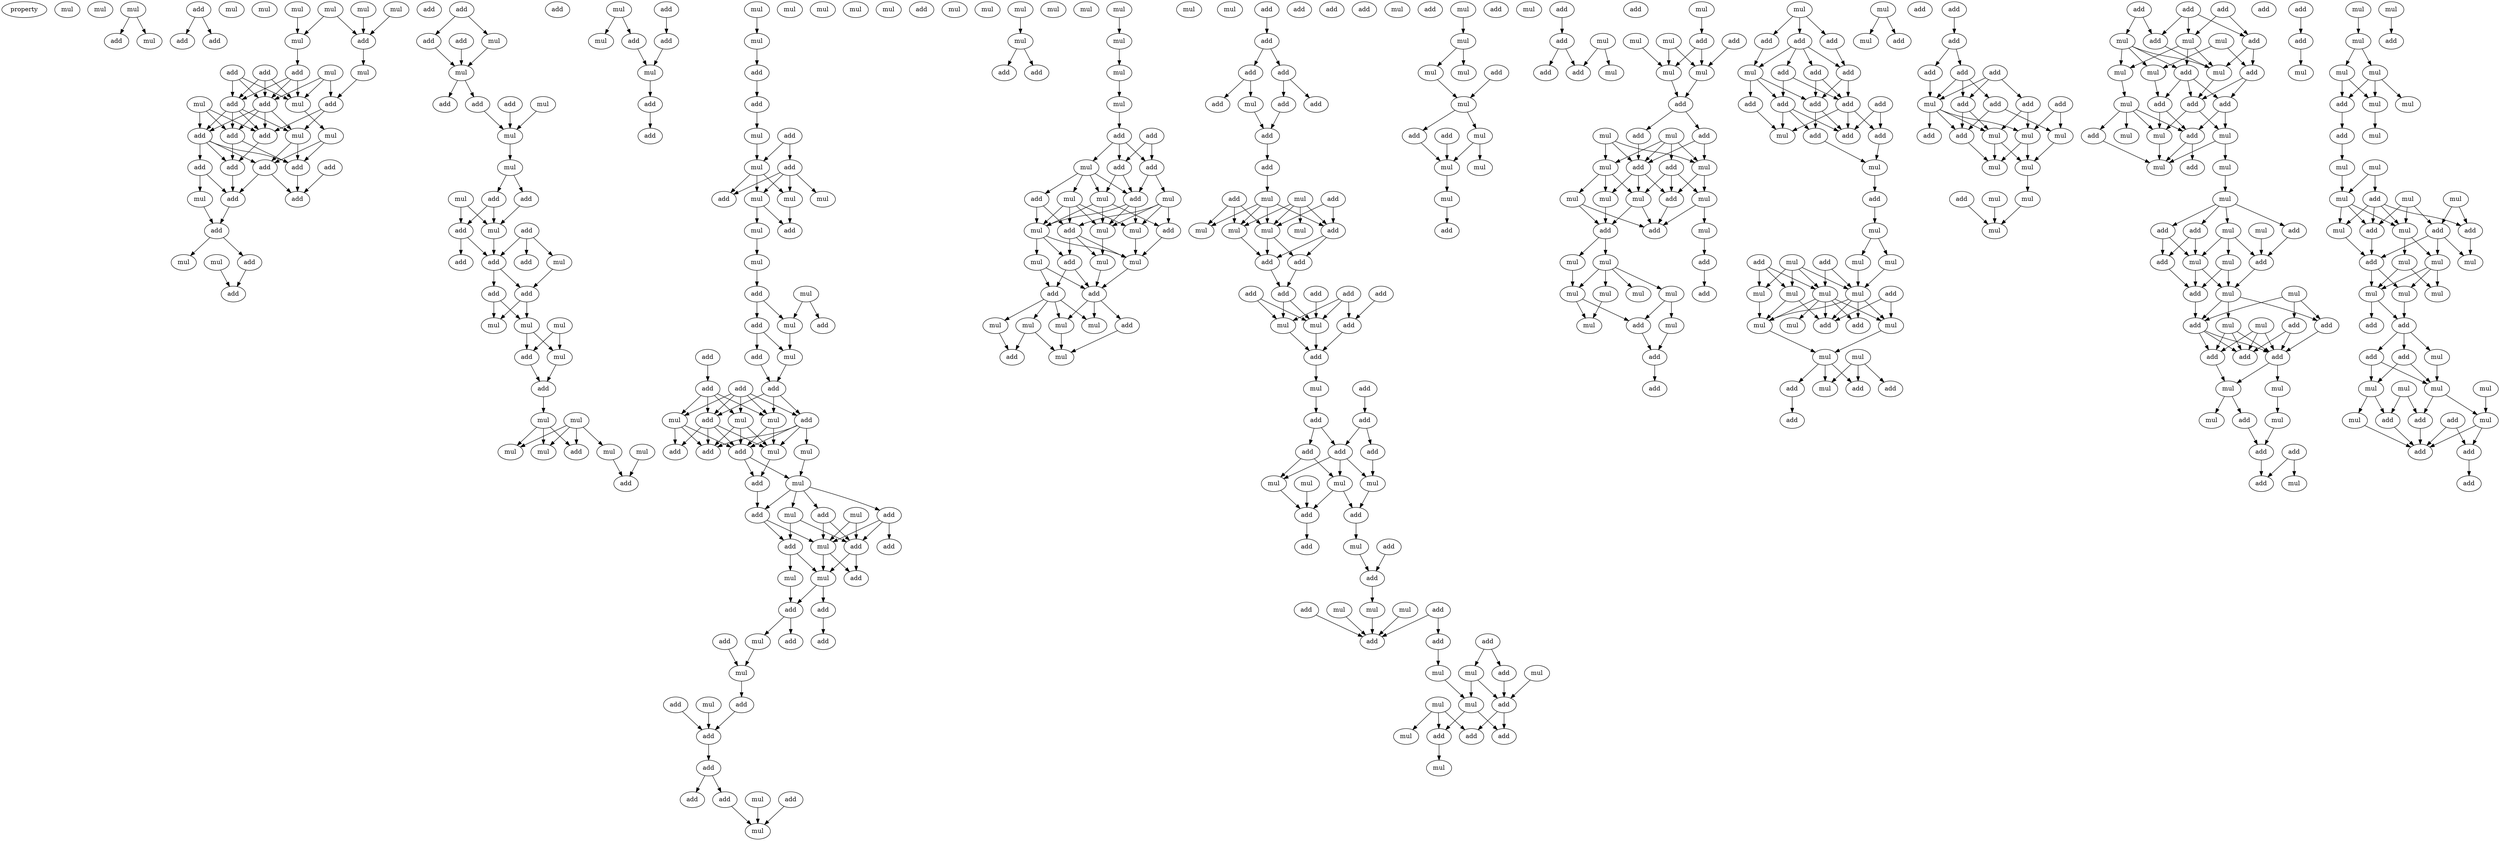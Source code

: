 digraph {
    node [fontcolor=black]
    property [mul=2,lf=1.8]
    0 [ label = mul ];
    1 [ label = mul ];
    2 [ label = mul ];
    3 [ label = add ];
    4 [ label = mul ];
    5 [ label = add ];
    6 [ label = add ];
    7 [ label = add ];
    8 [ label = mul ];
    9 [ label = mul ];
    10 [ label = mul ];
    11 [ label = mul ];
    12 [ label = mul ];
    13 [ label = mul ];
    14 [ label = add ];
    15 [ label = mul ];
    16 [ label = add ];
    17 [ label = add ];
    18 [ label = add ];
    19 [ label = mul ];
    20 [ label = mul ];
    21 [ label = add ];
    22 [ label = mul ];
    23 [ label = add ];
    24 [ label = add ];
    25 [ label = mul ];
    26 [ label = add ];
    27 [ label = add ];
    28 [ label = mul ];
    29 [ label = mul ];
    30 [ label = add ];
    31 [ label = add ];
    32 [ label = add ];
    33 [ label = add ];
    34 [ label = add ];
    35 [ label = add ];
    36 [ label = add ];
    37 [ label = add ];
    38 [ label = mul ];
    39 [ label = add ];
    40 [ label = add ];
    41 [ label = mul ];
    42 [ label = mul ];
    43 [ label = add ];
    44 [ label = add ];
    45 [ label = add ];
    46 [ label = mul ];
    47 [ label = add ];
    48 [ label = add ];
    49 [ label = mul ];
    50 [ label = add ];
    51 [ label = add ];
    52 [ label = add ];
    53 [ label = mul ];
    54 [ label = mul ];
    55 [ label = mul ];
    56 [ label = mul ];
    57 [ label = add ];
    58 [ label = add ];
    59 [ label = mul ];
    60 [ label = add ];
    61 [ label = add ];
    62 [ label = add ];
    63 [ label = add ];
    64 [ label = add ];
    65 [ label = mul ];
    66 [ label = add ];
    67 [ label = add ];
    68 [ label = mul ];
    69 [ label = mul ];
    70 [ label = mul ];
    71 [ label = add ];
    72 [ label = mul ];
    73 [ label = add ];
    74 [ label = mul ];
    75 [ label = mul ];
    76 [ label = mul ];
    77 [ label = mul ];
    78 [ label = mul ];
    79 [ label = add ];
    80 [ label = mul ];
    81 [ label = add ];
    82 [ label = add ];
    83 [ label = mul ];
    84 [ label = add ];
    85 [ label = add ];
    86 [ label = mul ];
    87 [ label = add ];
    88 [ label = mul ];
    89 [ label = mul ];
    90 [ label = mul ];
    91 [ label = add ];
    92 [ label = add ];
    93 [ label = add ];
    94 [ label = add ];
    95 [ label = add ];
    96 [ label = mul ];
    97 [ label = mul ];
    98 [ label = mul ];
    99 [ label = add ];
    100 [ label = add ];
    101 [ label = mul ];
    102 [ label = mul ];
    103 [ label = mul ];
    104 [ label = mul ];
    105 [ label = add ];
    106 [ label = mul ];
    107 [ label = mul ];
    108 [ label = add ];
    109 [ label = mul ];
    110 [ label = mul ];
    111 [ label = add ];
    112 [ label = mul ];
    113 [ label = add ];
    114 [ label = mul ];
    115 [ label = add ];
    116 [ label = mul ];
    117 [ label = add ];
    118 [ label = add ];
    119 [ label = add ];
    120 [ label = add ];
    121 [ label = mul ];
    122 [ label = add ];
    123 [ label = mul ];
    124 [ label = add ];
    125 [ label = mul ];
    126 [ label = add ];
    127 [ label = add ];
    128 [ label = mul ];
    129 [ label = mul ];
    130 [ label = add ];
    131 [ label = add ];
    132 [ label = mul ];
    133 [ label = add ];
    134 [ label = add ];
    135 [ label = mul ];
    136 [ label = add ];
    137 [ label = mul ];
    138 [ label = mul ];
    139 [ label = add ];
    140 [ label = add ];
    141 [ label = add ];
    142 [ label = add ];
    143 [ label = mul ];
    144 [ label = mul ];
    145 [ label = add ];
    146 [ label = add ];
    147 [ label = add ];
    148 [ label = mul ];
    149 [ label = add ];
    150 [ label = add ];
    151 [ label = mul ];
    152 [ label = add ];
    153 [ label = add ];
    154 [ label = mul ];
    155 [ label = add ];
    156 [ label = mul ];
    157 [ label = add ];
    158 [ label = add ];
    159 [ label = add ];
    160 [ label = add ];
    161 [ label = mul ];
    162 [ label = mul ];
    163 [ label = add ];
    164 [ label = mul ];
    165 [ label = mul ];
    166 [ label = mul ];
    167 [ label = mul ];
    168 [ label = mul ];
    169 [ label = add ];
    170 [ label = add ];
    171 [ label = mul ];
    172 [ label = mul ];
    173 [ label = mul ];
    174 [ label = mul ];
    175 [ label = mul ];
    176 [ label = mul ];
    177 [ label = add ];
    178 [ label = add ];
    179 [ label = add ];
    180 [ label = add ];
    181 [ label = mul ];
    182 [ label = mul ];
    183 [ label = add ];
    184 [ label = mul ];
    185 [ label = add ];
    186 [ label = mul ];
    187 [ label = mul ];
    188 [ label = mul ];
    189 [ label = add ];
    190 [ label = mul ];
    191 [ label = add ];
    192 [ label = mul ];
    193 [ label = mul ];
    194 [ label = mul ];
    195 [ label = add ];
    196 [ label = add ];
    197 [ label = add ];
    198 [ label = mul ];
    199 [ label = mul ];
    200 [ label = mul ];
    201 [ label = mul ];
    202 [ label = add ];
    203 [ label = mul ];
    204 [ label = add ];
    205 [ label = add ];
    206 [ label = add ];
    207 [ label = add ];
    208 [ label = add ];
    209 [ label = add ];
    210 [ label = add ];
    211 [ label = add ];
    212 [ label = mul ];
    213 [ label = add ];
    214 [ label = add ];
    215 [ label = add ];
    216 [ label = add ];
    217 [ label = mul ];
    218 [ label = add ];
    219 [ label = mul ];
    220 [ label = add ];
    221 [ label = mul ];
    222 [ label = mul ];
    223 [ label = mul ];
    224 [ label = add ];
    225 [ label = mul ];
    226 [ label = add ];
    227 [ label = add ];
    228 [ label = add ];
    229 [ label = add ];
    230 [ label = add ];
    231 [ label = add ];
    232 [ label = add ];
    233 [ label = mul ];
    234 [ label = add ];
    235 [ label = mul ];
    236 [ label = add ];
    237 [ label = add ];
    238 [ label = add ];
    239 [ label = mul ];
    240 [ label = add ];
    241 [ label = add ];
    242 [ label = add ];
    243 [ label = add ];
    244 [ label = add ];
    245 [ label = mul ];
    246 [ label = mul ];
    247 [ label = mul ];
    248 [ label = mul ];
    249 [ label = add ];
    250 [ label = add ];
    251 [ label = mul ];
    252 [ label = mul ];
    253 [ label = add ];
    254 [ label = add ];
    255 [ label = add ];
    256 [ label = add ];
    257 [ label = mul ];
    258 [ label = mul ];
    259 [ label = mul ];
    260 [ label = add ];
    261 [ label = add ];
    262 [ label = add ];
    263 [ label = add ];
    264 [ label = add ];
    265 [ label = add ];
    266 [ label = mul ];
    267 [ label = mul ];
    268 [ label = mul ];
    269 [ label = mul ];
    270 [ label = mul ];
    271 [ label = add ];
    272 [ label = mul ];
    273 [ label = add ];
    274 [ label = add ];
    275 [ label = add ];
    276 [ label = mul ];
    277 [ label = mul ];
    278 [ label = mul ];
    279 [ label = mul ];
    280 [ label = add ];
    281 [ label = mul ];
    282 [ label = mul ];
    283 [ label = add ];
    284 [ label = mul ];
    285 [ label = add ];
    286 [ label = mul ];
    287 [ label = add ];
    288 [ label = mul ];
    289 [ label = mul ];
    290 [ label = mul ];
    291 [ label = add ];
    292 [ label = add ];
    293 [ label = add ];
    294 [ label = mul ];
    295 [ label = add ];
    296 [ label = mul ];
    297 [ label = add ];
    298 [ label = add ];
    299 [ label = mul ];
    300 [ label = mul ];
    301 [ label = add ];
    302 [ label = mul ];
    303 [ label = add ];
    304 [ label = mul ];
    305 [ label = mul ];
    306 [ label = add ];
    307 [ label = add ];
    308 [ label = add ];
    309 [ label = mul ];
    310 [ label = mul ];
    311 [ label = add ];
    312 [ label = mul ];
    313 [ label = mul ];
    314 [ label = add ];
    315 [ label = add ];
    316 [ label = mul ];
    317 [ label = mul ];
    318 [ label = mul ];
    319 [ label = mul ];
    320 [ label = mul ];
    321 [ label = add ];
    322 [ label = add ];
    323 [ label = mul ];
    324 [ label = mul ];
    325 [ label = add ];
    326 [ label = mul ];
    327 [ label = mul ];
    328 [ label = add ];
    329 [ label = mul ];
    330 [ label = mul ];
    331 [ label = add ];
    332 [ label = mul ];
    333 [ label = mul ];
    334 [ label = add ];
    335 [ label = mul ];
    336 [ label = add ];
    337 [ label = add ];
    338 [ label = add ];
    339 [ label = add ];
    340 [ label = add ];
    341 [ label = mul ];
    342 [ label = add ];
    343 [ label = add ];
    344 [ label = add ];
    345 [ label = add ];
    346 [ label = add ];
    347 [ label = add ];
    348 [ label = add ];
    349 [ label = add ];
    350 [ label = add ];
    351 [ label = mul ];
    352 [ label = add ];
    353 [ label = mul ];
    354 [ label = add ];
    355 [ label = mul ];
    356 [ label = mul ];
    357 [ label = add ];
    358 [ label = mul ];
    359 [ label = mul ];
    360 [ label = add ];
    361 [ label = mul ];
    362 [ label = mul ];
    363 [ label = mul ];
    364 [ label = add ];
    365 [ label = mul ];
    366 [ label = add ];
    367 [ label = mul ];
    368 [ label = mul ];
    369 [ label = add ];
    370 [ label = mul ];
    371 [ label = mul ];
    372 [ label = mul ];
    373 [ label = add ];
    374 [ label = mul ];
    375 [ label = add ];
    376 [ label = add ];
    377 [ label = add ];
    378 [ label = mul ];
    379 [ label = mul ];
    380 [ label = add ];
    381 [ label = add ];
    382 [ label = add ];
    383 [ label = add ];
    384 [ label = add ];
    385 [ label = add ];
    386 [ label = add ];
    387 [ label = add ];
    388 [ label = add ];
    389 [ label = add ];
    390 [ label = add ];
    391 [ label = mul ];
    392 [ label = mul ];
    393 [ label = mul ];
    394 [ label = mul ];
    395 [ label = add ];
    396 [ label = add ];
    397 [ label = mul ];
    398 [ label = mul ];
    399 [ label = add ];
    400 [ label = mul ];
    401 [ label = mul ];
    402 [ label = mul ];
    403 [ label = add ];
    404 [ label = add ];
    405 [ label = add ];
    406 [ label = mul ];
    407 [ label = add ];
    408 [ label = mul ];
    409 [ label = add ];
    410 [ label = mul ];
    411 [ label = mul ];
    412 [ label = mul ];
    413 [ label = mul ];
    414 [ label = add ];
    415 [ label = add ];
    416 [ label = mul ];
    417 [ label = add ];
    418 [ label = add ];
    419 [ label = add ];
    420 [ label = mul ];
    421 [ label = add ];
    422 [ label = add ];
    423 [ label = mul ];
    424 [ label = mul ];
    425 [ label = mul ];
    426 [ label = add ];
    427 [ label = mul ];
    428 [ label = mul ];
    429 [ label = add ];
    430 [ label = mul ];
    431 [ label = add ];
    432 [ label = add ];
    433 [ label = mul ];
    434 [ label = add ];
    435 [ label = add ];
    436 [ label = mul ];
    437 [ label = mul ];
    438 [ label = add ];
    439 [ label = mul ];
    440 [ label = mul ];
    441 [ label = mul ];
    442 [ label = add ];
    443 [ label = mul ];
    444 [ label = add ];
    445 [ label = add ];
    446 [ label = add ];
    447 [ label = add ];
    448 [ label = add ];
    449 [ label = mul ];
    450 [ label = mul ];
    451 [ label = mul ];
    452 [ label = add ];
    453 [ label = mul ];
    454 [ label = add ];
    455 [ label = add ];
    456 [ label = mul ];
    457 [ label = add ];
    458 [ label = add ];
    459 [ label = add ];
    460 [ label = add ];
    461 [ label = mul ];
    462 [ label = mul ];
    463 [ label = mul ];
    464 [ label = mul ];
    465 [ label = mul ];
    466 [ label = mul ];
    467 [ label = mul ];
    468 [ label = mul ];
    469 [ label = add ];
    470 [ label = add ];
    471 [ label = mul ];
    472 [ label = add ];
    473 [ label = mul ];
    474 [ label = mul ];
    475 [ label = mul ];
    476 [ label = mul ];
    477 [ label = add ];
    478 [ label = mul ];
    479 [ label = mul ];
    480 [ label = mul ];
    481 [ label = add ];
    482 [ label = add ];
    483 [ label = add ];
    484 [ label = add ];
    485 [ label = mul ];
    486 [ label = mul ];
    487 [ label = mul ];
    488 [ label = mul ];
    489 [ label = mul ];
    490 [ label = mul ];
    491 [ label = add ];
    492 [ label = add ];
    493 [ label = add ];
    494 [ label = add ];
    495 [ label = mul ];
    496 [ label = mul ];
    497 [ label = mul ];
    498 [ label = mul ];
    499 [ label = mul ];
    500 [ label = mul ];
    501 [ label = add ];
    502 [ label = mul ];
    503 [ label = add ];
    504 [ label = add ];
    505 [ label = add ];
    506 [ label = add ];
    507 [ label = add ];
    2 -> 7 [ name = 0 ];
    2 -> 8 [ name = 1 ];
    3 -> 5 [ name = 2 ];
    3 -> 6 [ name = 3 ];
    10 -> 14 [ name = 4 ];
    11 -> 15 [ name = 5 ];
    12 -> 14 [ name = 6 ];
    12 -> 15 [ name = 7 ];
    13 -> 14 [ name = 8 ];
    14 -> 19 [ name = 9 ];
    15 -> 17 [ name = 10 ];
    16 -> 21 [ name = 11 ];
    16 -> 24 [ name = 12 ];
    16 -> 25 [ name = 13 ];
    17 -> 21 [ name = 14 ];
    17 -> 24 [ name = 15 ];
    17 -> 25 [ name = 16 ];
    18 -> 21 [ name = 17 ];
    18 -> 24 [ name = 18 ];
    18 -> 25 [ name = 19 ];
    19 -> 23 [ name = 20 ];
    20 -> 21 [ name = 21 ];
    20 -> 23 [ name = 22 ];
    20 -> 25 [ name = 23 ];
    21 -> 26 [ name = 24 ];
    21 -> 27 [ name = 25 ];
    21 -> 28 [ name = 26 ];
    21 -> 30 [ name = 27 ];
    22 -> 26 [ name = 28 ];
    22 -> 27 [ name = 29 ];
    22 -> 30 [ name = 30 ];
    23 -> 28 [ name = 31 ];
    23 -> 30 [ name = 32 ];
    24 -> 26 [ name = 33 ];
    24 -> 27 [ name = 34 ];
    24 -> 28 [ name = 35 ];
    24 -> 30 [ name = 36 ];
    25 -> 29 [ name = 37 ];
    26 -> 31 [ name = 38 ];
    26 -> 33 [ name = 39 ];
    26 -> 34 [ name = 40 ];
    26 -> 35 [ name = 41 ];
    27 -> 31 [ name = 42 ];
    27 -> 33 [ name = 43 ];
    28 -> 31 [ name = 44 ];
    28 -> 35 [ name = 45 ];
    29 -> 31 [ name = 46 ];
    29 -> 35 [ name = 47 ];
    30 -> 33 [ name = 48 ];
    31 -> 36 [ name = 49 ];
    32 -> 36 [ name = 50 ];
    33 -> 37 [ name = 51 ];
    34 -> 37 [ name = 52 ];
    34 -> 38 [ name = 53 ];
    35 -> 36 [ name = 54 ];
    35 -> 37 [ name = 55 ];
    37 -> 39 [ name = 56 ];
    38 -> 39 [ name = 57 ];
    39 -> 41 [ name = 58 ];
    39 -> 43 [ name = 59 ];
    42 -> 44 [ name = 60 ];
    43 -> 44 [ name = 61 ];
    45 -> 46 [ name = 62 ];
    45 -> 48 [ name = 63 ];
    46 -> 49 [ name = 64 ];
    47 -> 49 [ name = 65 ];
    48 -> 49 [ name = 66 ];
    49 -> 50 [ name = 67 ];
    49 -> 51 [ name = 68 ];
    51 -> 54 [ name = 69 ];
    52 -> 54 [ name = 70 ];
    53 -> 54 [ name = 71 ];
    54 -> 55 [ name = 72 ];
    55 -> 57 [ name = 73 ];
    55 -> 58 [ name = 74 ];
    56 -> 59 [ name = 75 ];
    56 -> 60 [ name = 76 ];
    57 -> 59 [ name = 77 ];
    57 -> 60 [ name = 78 ];
    58 -> 59 [ name = 79 ];
    59 -> 63 [ name = 80 ];
    60 -> 63 [ name = 81 ];
    60 -> 64 [ name = 82 ];
    61 -> 62 [ name = 83 ];
    61 -> 63 [ name = 84 ];
    61 -> 65 [ name = 85 ];
    63 -> 66 [ name = 86 ];
    63 -> 67 [ name = 87 ];
    65 -> 66 [ name = 88 ];
    66 -> 68 [ name = 89 ];
    66 -> 70 [ name = 90 ];
    67 -> 68 [ name = 91 ];
    67 -> 70 [ name = 92 ];
    69 -> 71 [ name = 93 ];
    69 -> 72 [ name = 94 ];
    70 -> 71 [ name = 95 ];
    70 -> 72 [ name = 96 ];
    71 -> 73 [ name = 97 ];
    72 -> 73 [ name = 98 ];
    73 -> 74 [ name = 99 ];
    74 -> 76 [ name = 100 ];
    74 -> 78 [ name = 101 ];
    74 -> 79 [ name = 102 ];
    75 -> 76 [ name = 103 ];
    75 -> 78 [ name = 104 ];
    75 -> 79 [ name = 105 ];
    75 -> 80 [ name = 106 ];
    77 -> 81 [ name = 107 ];
    80 -> 81 [ name = 108 ];
    83 -> 86 [ name = 109 ];
    83 -> 87 [ name = 110 ];
    84 -> 85 [ name = 111 ];
    85 -> 88 [ name = 112 ];
    87 -> 88 [ name = 113 ];
    88 -> 91 [ name = 114 ];
    89 -> 90 [ name = 115 ];
    90 -> 92 [ name = 116 ];
    91 -> 93 [ name = 117 ];
    92 -> 94 [ name = 118 ];
    94 -> 97 [ name = 119 ];
    95 -> 98 [ name = 120 ];
    95 -> 99 [ name = 121 ];
    97 -> 98 [ name = 122 ];
    98 -> 100 [ name = 123 ];
    98 -> 101 [ name = 124 ];
    98 -> 102 [ name = 125 ];
    99 -> 100 [ name = 126 ];
    99 -> 101 [ name = 127 ];
    99 -> 102 [ name = 128 ];
    99 -> 103 [ name = 129 ];
    101 -> 104 [ name = 130 ];
    101 -> 105 [ name = 131 ];
    102 -> 105 [ name = 132 ];
    104 -> 107 [ name = 133 ];
    107 -> 108 [ name = 134 ];
    108 -> 113 [ name = 135 ];
    108 -> 114 [ name = 136 ];
    109 -> 111 [ name = 137 ];
    109 -> 114 [ name = 138 ];
    113 -> 115 [ name = 139 ];
    113 -> 116 [ name = 140 ];
    114 -> 116 [ name = 141 ];
    115 -> 119 [ name = 142 ];
    116 -> 119 [ name = 143 ];
    117 -> 120 [ name = 144 ];
    118 -> 121 [ name = 145 ];
    118 -> 122 [ name = 146 ];
    118 -> 123 [ name = 147 ];
    118 -> 124 [ name = 148 ];
    118 -> 125 [ name = 149 ];
    119 -> 122 [ name = 150 ];
    119 -> 124 [ name = 151 ];
    119 -> 125 [ name = 152 ];
    120 -> 121 [ name = 153 ];
    120 -> 122 [ name = 154 ];
    120 -> 123 [ name = 155 ];
    120 -> 125 [ name = 156 ];
    121 -> 126 [ name = 157 ];
    121 -> 127 [ name = 158 ];
    121 -> 129 [ name = 159 ];
    122 -> 126 [ name = 160 ];
    122 -> 127 [ name = 161 ];
    122 -> 129 [ name = 162 ];
    122 -> 130 [ name = 163 ];
    123 -> 126 [ name = 164 ];
    123 -> 127 [ name = 165 ];
    123 -> 130 [ name = 166 ];
    124 -> 126 [ name = 167 ];
    124 -> 127 [ name = 168 ];
    124 -> 128 [ name = 169 ];
    124 -> 129 [ name = 170 ];
    125 -> 126 [ name = 171 ];
    125 -> 129 [ name = 172 ];
    126 -> 131 [ name = 173 ];
    126 -> 132 [ name = 174 ];
    128 -> 132 [ name = 175 ];
    129 -> 131 [ name = 176 ];
    131 -> 134 [ name = 177 ];
    132 -> 133 [ name = 178 ];
    132 -> 134 [ name = 179 ];
    132 -> 135 [ name = 180 ];
    132 -> 136 [ name = 181 ];
    133 -> 138 [ name = 182 ];
    133 -> 139 [ name = 183 ];
    134 -> 138 [ name = 184 ];
    134 -> 140 [ name = 185 ];
    135 -> 139 [ name = 186 ];
    135 -> 140 [ name = 187 ];
    136 -> 138 [ name = 188 ];
    136 -> 139 [ name = 189 ];
    136 -> 141 [ name = 190 ];
    137 -> 138 [ name = 191 ];
    137 -> 139 [ name = 192 ];
    138 -> 142 [ name = 193 ];
    138 -> 144 [ name = 194 ];
    139 -> 142 [ name = 195 ];
    139 -> 144 [ name = 196 ];
    140 -> 143 [ name = 197 ];
    140 -> 144 [ name = 198 ];
    143 -> 145 [ name = 199 ];
    144 -> 145 [ name = 200 ];
    144 -> 146 [ name = 201 ];
    145 -> 148 [ name = 202 ];
    145 -> 149 [ name = 203 ];
    146 -> 150 [ name = 204 ];
    147 -> 151 [ name = 205 ];
    148 -> 151 [ name = 206 ];
    151 -> 155 [ name = 207 ];
    152 -> 157 [ name = 208 ];
    154 -> 157 [ name = 209 ];
    155 -> 157 [ name = 210 ];
    157 -> 158 [ name = 211 ];
    158 -> 159 [ name = 212 ];
    158 -> 160 [ name = 213 ];
    160 -> 164 [ name = 214 ];
    161 -> 164 [ name = 215 ];
    163 -> 164 [ name = 216 ];
    165 -> 168 [ name = 217 ];
    168 -> 169 [ name = 218 ];
    168 -> 170 [ name = 219 ];
    171 -> 172 [ name = 220 ];
    172 -> 174 [ name = 221 ];
    174 -> 176 [ name = 222 ];
    176 -> 177 [ name = 223 ];
    177 -> 179 [ name = 224 ];
    177 -> 180 [ name = 225 ];
    177 -> 181 [ name = 226 ];
    178 -> 179 [ name = 227 ];
    178 -> 180 [ name = 228 ];
    179 -> 182 [ name = 229 ];
    179 -> 185 [ name = 230 ];
    180 -> 184 [ name = 231 ];
    180 -> 185 [ name = 232 ];
    181 -> 182 [ name = 233 ];
    181 -> 183 [ name = 234 ];
    181 -> 185 [ name = 235 ];
    181 -> 186 [ name = 236 ];
    182 -> 188 [ name = 237 ];
    182 -> 190 [ name = 238 ];
    182 -> 191 [ name = 239 ];
    183 -> 189 [ name = 240 ];
    183 -> 190 [ name = 241 ];
    184 -> 187 [ name = 242 ];
    184 -> 188 [ name = 243 ];
    184 -> 189 [ name = 244 ];
    184 -> 191 [ name = 245 ];
    185 -> 187 [ name = 246 ];
    185 -> 188 [ name = 247 ];
    185 -> 190 [ name = 248 ];
    186 -> 187 [ name = 249 ];
    186 -> 188 [ name = 250 ];
    186 -> 189 [ name = 251 ];
    186 -> 190 [ name = 252 ];
    187 -> 194 [ name = 253 ];
    188 -> 193 [ name = 254 ];
    189 -> 193 [ name = 255 ];
    189 -> 194 [ name = 256 ];
    189 -> 195 [ name = 257 ];
    190 -> 192 [ name = 258 ];
    190 -> 194 [ name = 259 ];
    190 -> 195 [ name = 260 ];
    191 -> 194 [ name = 261 ];
    192 -> 196 [ name = 262 ];
    192 -> 197 [ name = 263 ];
    193 -> 196 [ name = 264 ];
    194 -> 196 [ name = 265 ];
    195 -> 196 [ name = 266 ];
    195 -> 197 [ name = 267 ];
    196 -> 200 [ name = 268 ];
    196 -> 201 [ name = 269 ];
    196 -> 202 [ name = 270 ];
    197 -> 198 [ name = 271 ];
    197 -> 199 [ name = 272 ];
    197 -> 200 [ name = 273 ];
    197 -> 201 [ name = 274 ];
    198 -> 204 [ name = 275 ];
    199 -> 203 [ name = 276 ];
    199 -> 204 [ name = 277 ];
    201 -> 203 [ name = 278 ];
    202 -> 203 [ name = 279 ];
    205 -> 207 [ name = 280 ];
    207 -> 208 [ name = 281 ];
    207 -> 209 [ name = 282 ];
    208 -> 210 [ name = 283 ];
    208 -> 212 [ name = 284 ];
    209 -> 211 [ name = 285 ];
    209 -> 214 [ name = 286 ];
    212 -> 215 [ name = 287 ];
    214 -> 215 [ name = 288 ];
    215 -> 216 [ name = 289 ];
    216 -> 217 [ name = 290 ];
    217 -> 221 [ name = 291 ];
    217 -> 222 [ name = 292 ];
    217 -> 224 [ name = 293 ];
    217 -> 225 [ name = 294 ];
    218 -> 221 [ name = 295 ];
    218 -> 222 [ name = 296 ];
    218 -> 225 [ name = 297 ];
    219 -> 222 [ name = 298 ];
    219 -> 223 [ name = 299 ];
    219 -> 224 [ name = 300 ];
    219 -> 225 [ name = 301 ];
    220 -> 222 [ name = 302 ];
    220 -> 224 [ name = 303 ];
    222 -> 226 [ name = 304 ];
    222 -> 227 [ name = 305 ];
    224 -> 226 [ name = 306 ];
    224 -> 227 [ name = 307 ];
    225 -> 226 [ name = 308 ];
    226 -> 230 [ name = 309 ];
    227 -> 230 [ name = 310 ];
    228 -> 235 [ name = 311 ];
    229 -> 233 [ name = 312 ];
    229 -> 234 [ name = 313 ];
    229 -> 235 [ name = 314 ];
    230 -> 233 [ name = 315 ];
    230 -> 235 [ name = 316 ];
    231 -> 234 [ name = 317 ];
    232 -> 233 [ name = 318 ];
    232 -> 235 [ name = 319 ];
    233 -> 236 [ name = 320 ];
    234 -> 236 [ name = 321 ];
    235 -> 236 [ name = 322 ];
    236 -> 239 [ name = 323 ];
    238 -> 241 [ name = 324 ];
    239 -> 240 [ name = 325 ];
    240 -> 242 [ name = 326 ];
    240 -> 244 [ name = 327 ];
    241 -> 242 [ name = 328 ];
    241 -> 243 [ name = 329 ];
    242 -> 245 [ name = 330 ];
    242 -> 246 [ name = 331 ];
    242 -> 248 [ name = 332 ];
    243 -> 246 [ name = 333 ];
    244 -> 245 [ name = 334 ];
    244 -> 248 [ name = 335 ];
    245 -> 249 [ name = 336 ];
    245 -> 250 [ name = 337 ];
    246 -> 249 [ name = 338 ];
    247 -> 250 [ name = 339 ];
    248 -> 250 [ name = 340 ];
    249 -> 252 [ name = 341 ];
    250 -> 253 [ name = 342 ];
    252 -> 256 [ name = 343 ];
    255 -> 256 [ name = 344 ];
    256 -> 258 [ name = 345 ];
    257 -> 264 [ name = 346 ];
    258 -> 264 [ name = 347 ];
    259 -> 264 [ name = 348 ];
    260 -> 264 [ name = 349 ];
    261 -> 263 [ name = 350 ];
    261 -> 264 [ name = 351 ];
    262 -> 265 [ name = 352 ];
    262 -> 268 [ name = 353 ];
    263 -> 267 [ name = 354 ];
    265 -> 271 [ name = 355 ];
    266 -> 271 [ name = 356 ];
    267 -> 269 [ name = 357 ];
    268 -> 269 [ name = 358 ];
    268 -> 271 [ name = 359 ];
    269 -> 274 [ name = 360 ];
    269 -> 275 [ name = 361 ];
    270 -> 272 [ name = 362 ];
    270 -> 273 [ name = 363 ];
    270 -> 274 [ name = 364 ];
    271 -> 273 [ name = 365 ];
    271 -> 275 [ name = 366 ];
    274 -> 276 [ name = 367 ];
    277 -> 278 [ name = 368 ];
    278 -> 279 [ name = 369 ];
    278 -> 282 [ name = 370 ];
    279 -> 284 [ name = 371 ];
    283 -> 284 [ name = 372 ];
    284 -> 285 [ name = 373 ];
    284 -> 286 [ name = 374 ];
    285 -> 288 [ name = 375 ];
    286 -> 288 [ name = 376 ];
    286 -> 289 [ name = 377 ];
    287 -> 288 [ name = 378 ];
    288 -> 290 [ name = 379 ];
    290 -> 293 [ name = 380 ];
    291 -> 295 [ name = 381 ];
    294 -> 296 [ name = 382 ];
    294 -> 297 [ name = 383 ];
    295 -> 297 [ name = 384 ];
    295 -> 298 [ name = 385 ];
    299 -> 303 [ name = 386 ];
    300 -> 304 [ name = 387 ];
    300 -> 305 [ name = 388 ];
    301 -> 305 [ name = 389 ];
    302 -> 304 [ name = 390 ];
    303 -> 304 [ name = 391 ];
    303 -> 305 [ name = 392 ];
    304 -> 306 [ name = 393 ];
    305 -> 306 [ name = 394 ];
    306 -> 307 [ name = 395 ];
    306 -> 308 [ name = 396 ];
    307 -> 312 [ name = 397 ];
    307 -> 314 [ name = 398 ];
    308 -> 314 [ name = 399 ];
    309 -> 311 [ name = 400 ];
    309 -> 312 [ name = 401 ];
    309 -> 313 [ name = 402 ];
    309 -> 314 [ name = 403 ];
    310 -> 312 [ name = 404 ];
    310 -> 313 [ name = 405 ];
    310 -> 314 [ name = 406 ];
    311 -> 315 [ name = 407 ];
    311 -> 317 [ name = 408 ];
    311 -> 318 [ name = 409 ];
    312 -> 315 [ name = 410 ];
    312 -> 317 [ name = 411 ];
    313 -> 316 [ name = 412 ];
    313 -> 318 [ name = 413 ];
    313 -> 319 [ name = 414 ];
    314 -> 315 [ name = 415 ];
    314 -> 316 [ name = 416 ];
    314 -> 318 [ name = 417 ];
    315 -> 321 [ name = 418 ];
    316 -> 322 [ name = 419 ];
    317 -> 320 [ name = 420 ];
    317 -> 321 [ name = 421 ];
    318 -> 321 [ name = 422 ];
    318 -> 322 [ name = 423 ];
    319 -> 321 [ name = 424 ];
    319 -> 322 [ name = 425 ];
    320 -> 325 [ name = 426 ];
    322 -> 323 [ name = 427 ];
    322 -> 324 [ name = 428 ];
    323 -> 329 [ name = 429 ];
    324 -> 326 [ name = 430 ];
    324 -> 327 [ name = 431 ];
    324 -> 329 [ name = 432 ];
    324 -> 330 [ name = 433 ];
    325 -> 328 [ name = 434 ];
    326 -> 332 [ name = 435 ];
    327 -> 331 [ name = 436 ];
    327 -> 333 [ name = 437 ];
    329 -> 331 [ name = 438 ];
    329 -> 332 [ name = 439 ];
    331 -> 334 [ name = 440 ];
    333 -> 334 [ name = 441 ];
    334 -> 336 [ name = 442 ];
    335 -> 337 [ name = 443 ];
    335 -> 338 [ name = 444 ];
    335 -> 339 [ name = 445 ];
    337 -> 341 [ name = 446 ];
    338 -> 342 [ name = 447 ];
    339 -> 340 [ name = 448 ];
    339 -> 341 [ name = 449 ];
    339 -> 342 [ name = 450 ];
    339 -> 343 [ name = 451 ];
    340 -> 344 [ name = 452 ];
    340 -> 345 [ name = 453 ];
    341 -> 344 [ name = 454 ];
    341 -> 346 [ name = 455 ];
    341 -> 347 [ name = 456 ];
    342 -> 345 [ name = 457 ];
    342 -> 347 [ name = 458 ];
    343 -> 345 [ name = 459 ];
    343 -> 347 [ name = 460 ];
    344 -> 349 [ name = 461 ];
    344 -> 351 [ name = 462 ];
    344 -> 352 [ name = 463 ];
    345 -> 350 [ name = 464 ];
    345 -> 351 [ name = 465 ];
    345 -> 352 [ name = 466 ];
    346 -> 351 [ name = 467 ];
    347 -> 349 [ name = 468 ];
    347 -> 352 [ name = 469 ];
    348 -> 350 [ name = 470 ];
    348 -> 352 [ name = 471 ];
    349 -> 353 [ name = 472 ];
    350 -> 353 [ name = 473 ];
    353 -> 354 [ name = 474 ];
    354 -> 355 [ name = 475 ];
    355 -> 358 [ name = 476 ];
    355 -> 359 [ name = 477 ];
    356 -> 361 [ name = 478 ];
    356 -> 362 [ name = 479 ];
    356 -> 363 [ name = 480 ];
    356 -> 365 [ name = 481 ];
    357 -> 362 [ name = 482 ];
    357 -> 365 [ name = 483 ];
    358 -> 365 [ name = 484 ];
    359 -> 365 [ name = 485 ];
    360 -> 361 [ name = 486 ];
    360 -> 362 [ name = 487 ];
    360 -> 363 [ name = 488 ];
    361 -> 368 [ name = 489 ];
    361 -> 369 [ name = 490 ];
    362 -> 366 [ name = 491 ];
    362 -> 367 [ name = 492 ];
    362 -> 368 [ name = 493 ];
    362 -> 369 [ name = 494 ];
    362 -> 370 [ name = 495 ];
    363 -> 368 [ name = 496 ];
    364 -> 369 [ name = 497 ];
    364 -> 370 [ name = 498 ];
    365 -> 366 [ name = 499 ];
    365 -> 368 [ name = 500 ];
    365 -> 369 [ name = 501 ];
    365 -> 370 [ name = 502 ];
    368 -> 372 [ name = 503 ];
    370 -> 372 [ name = 504 ];
    371 -> 374 [ name = 505 ];
    371 -> 375 [ name = 506 ];
    371 -> 376 [ name = 507 ];
    372 -> 373 [ name = 508 ];
    372 -> 374 [ name = 509 ];
    372 -> 376 [ name = 510 ];
    373 -> 377 [ name = 511 ];
    378 -> 379 [ name = 512 ];
    378 -> 380 [ name = 513 ];
    382 -> 383 [ name = 514 ];
    383 -> 384 [ name = 515 ];
    383 -> 386 [ name = 516 ];
    384 -> 391 [ name = 517 ];
    385 -> 387 [ name = 518 ];
    385 -> 388 [ name = 519 ];
    385 -> 391 [ name = 520 ];
    386 -> 388 [ name = 521 ];
    386 -> 390 [ name = 522 ];
    386 -> 391 [ name = 523 ];
    387 -> 393 [ name = 524 ];
    387 -> 394 [ name = 525 ];
    388 -> 393 [ name = 526 ];
    388 -> 396 [ name = 527 ];
    389 -> 392 [ name = 528 ];
    389 -> 394 [ name = 529 ];
    390 -> 392 [ name = 530 ];
    390 -> 396 [ name = 531 ];
    391 -> 393 [ name = 532 ];
    391 -> 394 [ name = 533 ];
    391 -> 395 [ name = 534 ];
    391 -> 396 [ name = 535 ];
    392 -> 398 [ name = 536 ];
    393 -> 397 [ name = 537 ];
    393 -> 398 [ name = 538 ];
    394 -> 397 [ name = 539 ];
    394 -> 398 [ name = 540 ];
    396 -> 397 [ name = 541 ];
    398 -> 401 [ name = 542 ];
    399 -> 402 [ name = 543 ];
    400 -> 402 [ name = 544 ];
    401 -> 402 [ name = 545 ];
    403 -> 408 [ name = 546 ];
    403 -> 409 [ name = 547 ];
    404 -> 406 [ name = 548 ];
    404 -> 407 [ name = 549 ];
    405 -> 407 [ name = 550 ];
    405 -> 408 [ name = 551 ];
    405 -> 409 [ name = 552 ];
    406 -> 411 [ name = 553 ];
    406 -> 412 [ name = 554 ];
    406 -> 413 [ name = 555 ];
    406 -> 415 [ name = 556 ];
    407 -> 411 [ name = 557 ];
    408 -> 411 [ name = 558 ];
    408 -> 413 [ name = 559 ];
    408 -> 415 [ name = 560 ];
    409 -> 411 [ name = 561 ];
    409 -> 414 [ name = 562 ];
    410 -> 412 [ name = 563 ];
    410 -> 414 [ name = 564 ];
    411 -> 418 [ name = 565 ];
    412 -> 417 [ name = 566 ];
    413 -> 416 [ name = 567 ];
    414 -> 418 [ name = 568 ];
    414 -> 419 [ name = 569 ];
    415 -> 417 [ name = 570 ];
    415 -> 418 [ name = 571 ];
    415 -> 419 [ name = 572 ];
    416 -> 420 [ name = 573 ];
    416 -> 421 [ name = 574 ];
    416 -> 422 [ name = 575 ];
    416 -> 423 [ name = 576 ];
    417 -> 421 [ name = 577 ];
    417 -> 423 [ name = 578 ];
    418 -> 423 [ name = 579 ];
    418 -> 424 [ name = 580 ];
    419 -> 421 [ name = 581 ];
    419 -> 424 [ name = 582 ];
    421 -> 426 [ name = 583 ];
    421 -> 427 [ name = 584 ];
    422 -> 427 [ name = 585 ];
    423 -> 427 [ name = 586 ];
    424 -> 425 [ name = 587 ];
    424 -> 427 [ name = 588 ];
    425 -> 428 [ name = 589 ];
    428 -> 429 [ name = 590 ];
    428 -> 430 [ name = 591 ];
    428 -> 431 [ name = 592 ];
    428 -> 432 [ name = 593 ];
    429 -> 435 [ name = 594 ];
    430 -> 435 [ name = 595 ];
    430 -> 436 [ name = 596 ];
    430 -> 437 [ name = 597 ];
    431 -> 434 [ name = 598 ];
    431 -> 437 [ name = 599 ];
    432 -> 434 [ name = 600 ];
    432 -> 437 [ name = 601 ];
    433 -> 435 [ name = 602 ];
    434 -> 438 [ name = 603 ];
    435 -> 440 [ name = 604 ];
    436 -> 438 [ name = 605 ];
    436 -> 440 [ name = 606 ];
    437 -> 438 [ name = 607 ];
    437 -> 440 [ name = 608 ];
    438 -> 445 [ name = 609 ];
    439 -> 442 [ name = 610 ];
    439 -> 444 [ name = 611 ];
    439 -> 445 [ name = 612 ];
    440 -> 441 [ name = 613 ];
    440 -> 444 [ name = 614 ];
    440 -> 445 [ name = 615 ];
    441 -> 446 [ name = 616 ];
    441 -> 447 [ name = 617 ];
    441 -> 448 [ name = 618 ];
    442 -> 447 [ name = 619 ];
    442 -> 448 [ name = 620 ];
    443 -> 446 [ name = 621 ];
    443 -> 447 [ name = 622 ];
    443 -> 448 [ name = 623 ];
    444 -> 447 [ name = 624 ];
    445 -> 446 [ name = 625 ];
    445 -> 447 [ name = 626 ];
    445 -> 448 [ name = 627 ];
    446 -> 449 [ name = 628 ];
    447 -> 449 [ name = 629 ];
    447 -> 450 [ name = 630 ];
    449 -> 452 [ name = 631 ];
    449 -> 453 [ name = 632 ];
    450 -> 451 [ name = 633 ];
    451 -> 454 [ name = 634 ];
    452 -> 454 [ name = 635 ];
    454 -> 457 [ name = 636 ];
    455 -> 456 [ name = 637 ];
    455 -> 457 [ name = 638 ];
    459 -> 460 [ name = 639 ];
    460 -> 462 [ name = 640 ];
    461 -> 463 [ name = 641 ];
    463 -> 464 [ name = 642 ];
    463 -> 465 [ name = 643 ];
    464 -> 467 [ name = 644 ];
    464 -> 470 [ name = 645 ];
    465 -> 467 [ name = 646 ];
    465 -> 468 [ name = 647 ];
    465 -> 470 [ name = 648 ];
    466 -> 469 [ name = 649 ];
    467 -> 471 [ name = 650 ];
    470 -> 472 [ name = 651 ];
    472 -> 473 [ name = 652 ];
    473 -> 476 [ name = 653 ];
    474 -> 476 [ name = 654 ];
    474 -> 477 [ name = 655 ];
    475 -> 480 [ name = 656 ];
    475 -> 482 [ name = 657 ];
    475 -> 483 [ name = 658 ];
    476 -> 479 [ name = 659 ];
    476 -> 480 [ name = 660 ];
    476 -> 483 [ name = 661 ];
    477 -> 479 [ name = 662 ];
    477 -> 480 [ name = 663 ];
    477 -> 481 [ name = 664 ];
    477 -> 483 [ name = 665 ];
    478 -> 481 [ name = 666 ];
    478 -> 482 [ name = 667 ];
    479 -> 484 [ name = 668 ];
    480 -> 486 [ name = 669 ];
    480 -> 487 [ name = 670 ];
    481 -> 485 [ name = 671 ];
    482 -> 484 [ name = 672 ];
    482 -> 485 [ name = 673 ];
    482 -> 486 [ name = 674 ];
    483 -> 484 [ name = 675 ];
    484 -> 488 [ name = 676 ];
    484 -> 490 [ name = 677 ];
    486 -> 488 [ name = 678 ];
    486 -> 489 [ name = 679 ];
    486 -> 490 [ name = 680 ];
    487 -> 488 [ name = 681 ];
    487 -> 489 [ name = 682 ];
    488 -> 491 [ name = 683 ];
    488 -> 492 [ name = 684 ];
    490 -> 492 [ name = 685 ];
    492 -> 493 [ name = 686 ];
    492 -> 494 [ name = 687 ];
    492 -> 495 [ name = 688 ];
    493 -> 497 [ name = 689 ];
    493 -> 498 [ name = 690 ];
    494 -> 497 [ name = 691 ];
    494 -> 498 [ name = 692 ];
    495 -> 498 [ name = 693 ];
    496 -> 501 [ name = 694 ];
    496 -> 503 [ name = 695 ];
    497 -> 500 [ name = 696 ];
    497 -> 503 [ name = 697 ];
    498 -> 501 [ name = 698 ];
    498 -> 502 [ name = 699 ];
    499 -> 502 [ name = 700 ];
    500 -> 506 [ name = 701 ];
    501 -> 506 [ name = 702 ];
    502 -> 505 [ name = 703 ];
    502 -> 506 [ name = 704 ];
    503 -> 506 [ name = 705 ];
    504 -> 505 [ name = 706 ];
    504 -> 506 [ name = 707 ];
    505 -> 507 [ name = 708 ];
}
